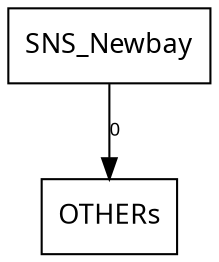 digraph AppCallGraph_thread_23 { 
	node [shape=box, fillcolor=white, fontname=GillSans, fontsize=13];
1[ label="OTHERs"];
0[ label="SNS_Newbay"];
	edge [fontname=GillSans, fontsize=9];
0->1 [label="0"]
}